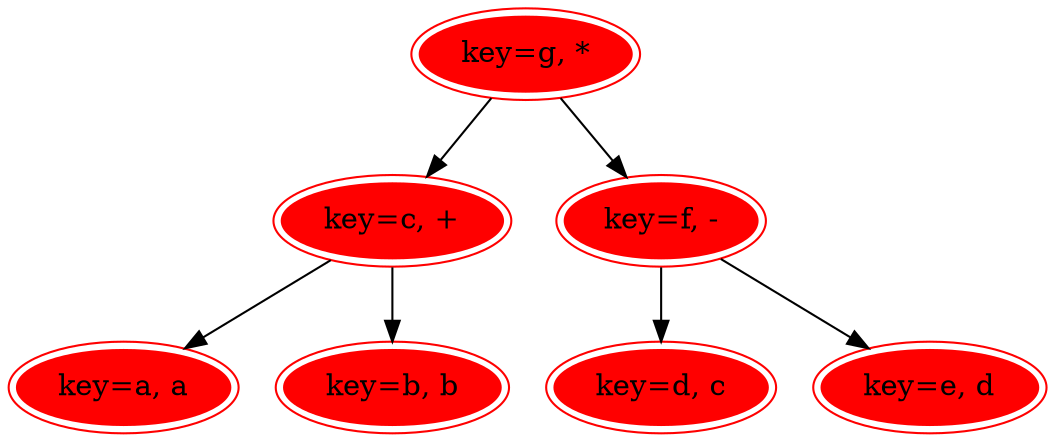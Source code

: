 digraph G {
g [color = red, peripheries=2, style = filled, label="key=g, *"]
c [color = red, peripheries=2, style = filled, label="key=c, +"]
a [color = red, peripheries=2, style = filled, label="key=a, a"]
c -> a
b [color = red, peripheries=2, style = filled, label="key=b, b"]
c -> b
g -> c
f [color = red, peripheries=2, style = filled, label="key=f, -"]
d [color = red, peripheries=2, style = filled, label="key=d, c"]
f -> d
e [color = red, peripheries=2, style = filled, label="key=e, d"]
f -> e
g -> f
}